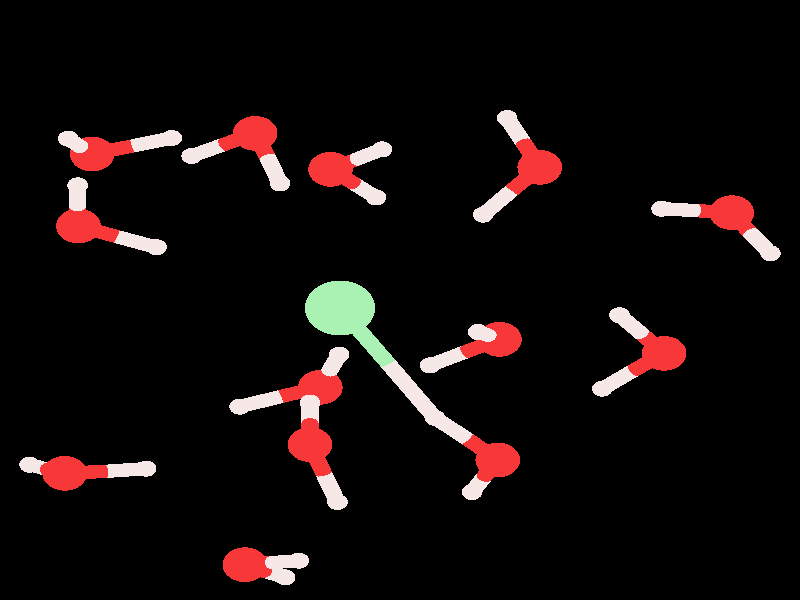 #include "colors.inc"
#include "finish.inc"

global_settings {assumed_gamma 1 max_trace_level 6}
background {color White transmit 1.0}
camera {orthographic angle 0
  right -9.33*x up 9.00*y
  direction 50.00*z
  location <0,0,50.00> look_at <0,0,0>}


light_source {<  2.00,   3.00,  40.00> color White
  area_light <0.70, 0, 0>, <0, 0.70, 0>, 3, 3
  adaptive 1 jitter}
// no fog
#declare simple = finish {phong 0.7}
#declare pale = finish {ambient 0.5 diffuse 0.85 roughness 0.001 specular 0.200 }
#declare intermediate = finish {ambient 0.3 diffuse 0.6 specular 0.1 roughness 0.04}
#declare vmd = finish {ambient 0.0 diffuse 0.65 phong 0.1 phong_size 40.0 specular 0.5 }
#declare jmol = finish {ambient 0.2 diffuse 0.6 specular 1 roughness 0.001 metallic}
#declare ase2 = finish {ambient 0.05 brilliance 3 diffuse 0.6 metallic specular 0.7 roughness 0.04 reflection 0.15}
#declare ase3 = finish {ambient 0.15 brilliance 2 diffuse 0.6 metallic specular 1.0 roughness 0.001 reflection 0.0}
#declare glass = finish {ambient 0.05 diffuse 0.3 specular 1.0 roughness 0.001}
#declare glass2 = finish {ambient 0.01 diffuse 0.3 specular 1.0 reflection 0.25 roughness 0.001}
#declare Rcell = 0.050;
#declare Rbond = 0.100;

#macro atom(LOC, R, COL, TRANS, FIN)
  sphere{LOC, R texture{pigment{color COL transmit TRANS} finish{FIN}}}
#end
#macro constrain(LOC, R, COL, TRANS FIN)
union{torus{R, Rcell rotate 45*z texture{pigment{color COL transmit TRANS} finish{FIN}}}
     torus{R, Rcell rotate -45*z texture{pigment{color COL transmit TRANS} finish{FIN}}}
     translate LOC}
#end

// no cell vertices
atom(< -3.75,   1.11,  -3.83>, 0.26, rgb <0.94, 0.04, 0.04>, 0.0, jmol) // #0
atom(< -3.76,   1.72,  -3.03>, 0.12, rgb <0.91, 0.81, 0.79>, 0.0, jmol) // #1
atom(< -2.84,   0.79,  -3.85>, 0.12, rgb <0.91, 0.81, 0.79>, 0.0, jmol) // #2
atom(< -0.81,   1.96,  -1.01>, 0.26, rgb <0.94, 0.04, 0.04>, 0.0, jmol) // #3
atom(< -0.28,   1.54,  -1.69>, 0.12, rgb <0.91, 0.81, 0.79>, 0.0, jmol) // #4
atom(< -0.21,   2.26,  -0.31>, 0.12, rgb <0.91, 0.81, 0.79>, 0.0, jmol) // #5
atom(<  3.87,   1.31,  -5.45>, 0.26, rgb <0.94, 0.04, 0.04>, 0.0, jmol) // #6
atom(<  3.05,   1.37,  -4.97>, 0.12, rgb <0.91, 0.81, 0.79>, 0.0, jmol) // #7
atom(<  4.32,   0.70,  -4.88>, 0.12, rgb <0.91, 0.81, 0.79>, 0.0, jmol) // #8
atom(<  1.14,  -2.40,  -4.58>, 0.26, rgb <0.94, 0.04, 0.04>, 0.0, jmol) // #9
atom(<  0.84,  -2.88,  -5.41>, 0.12, rgb <0.91, 0.81, 0.79>, 0.0, jmol) // #10
atom(<  0.41,  -1.77,  -4.34>, 0.12, rgb <0.91, 0.81, 0.79>, 0.0, jmol) // #11
atom(<  3.08,  -0.80,  -3.21>, 0.26, rgb <0.94, 0.04, 0.04>, 0.0, jmol) // #12
atom(<  2.36,  -1.33,  -3.58>, 0.12, rgb <0.91, 0.81, 0.79>, 0.0, jmol) // #13
atom(<  2.56,  -0.23,  -2.64>, 0.12, rgb <0.91, 0.81, 0.79>, 0.0, jmol) // #14
atom(< -3.91,  -2.60,  -1.45>, 0.26, rgb <0.94, 0.04, 0.04>, 0.0, jmol) // #15
atom(< -2.96,  -2.53,  -1.70>, 0.12, rgb <0.91, 0.81, 0.79>, 0.0, jmol) // #16
atom(< -4.32,  -2.47,  -2.35>, 0.12, rgb <0.91, 0.81, 0.79>, 0.0, jmol) // #17
atom(< -1.69,   2.50,  -5.84>, 0.26, rgb <0.94, 0.04, 0.04>, 0.0, jmol) // #18
atom(< -2.43,   2.16,  -6.28>, 0.12, rgb <0.91, 0.81, 0.79>, 0.0, jmol) // #19
atom(< -1.40,   1.75,  -5.32>, 0.12, rgb <0.91, 0.81, 0.79>, 0.0, jmol) // #20
atom(< -1.81,  -3.97,  -4.82>, 0.26, rgb <0.94, 0.04, 0.04>, 0.0, jmol) // #21
atom(< -1.18,  -3.91,  -4.11>, 0.12, rgb <0.91, 0.81, 0.79>, 0.0, jmol) // #22
atom(< -1.34,  -4.16,  -5.65>, 0.12, rgb <0.91, 0.81, 0.79>, 0.0, jmol) // #23
atom(< -0.93,  -1.31,  -7.04>, 0.26, rgb <0.94, 0.04, 0.04>, 0.0, jmol) // #24
atom(< -1.87,  -1.60,  -6.87>, 0.12, rgb <0.91, 0.81, 0.79>, 0.0, jmol) // #25
atom(< -0.71,  -0.82,  -6.18>, 0.12, rgb <0.91, 0.81, 0.79>, 0.0, jmol) // #26
atom(<  1.16,  -0.59,  -0.92>, 0.26, rgb <0.94, 0.04, 0.04>, 0.0, jmol) // #27
atom(<  0.35,  -0.98,  -1.32>, 0.12, rgb <0.91, 0.81, 0.79>, 0.0, jmol) // #28
atom(<  0.91,  -0.48,   0.00>, 0.12, rgb <0.91, 0.81, 0.79>, 0.0, jmol) // #29
atom(< -1.05,  -2.17,  -1.75>, 0.26, rgb <0.94, 0.04, 0.04>, 0.0, jmol) // #30
atom(< -1.05,  -1.54,  -2.54>, 0.12, rgb <0.91, 0.81, 0.79>, 0.0, jmol) // #31
atom(< -0.73,  -3.03,  -2.09>, 0.12, rgb <0.91, 0.81, 0.79>, 0.0, jmol) // #32
atom(<  1.63,   1.99,  -3.75>, 0.26, rgb <0.94, 0.04, 0.04>, 0.0, jmol) // #33
atom(<  1.25,   2.73,  -4.21>, 0.12, rgb <0.91, 0.81, 0.79>, 0.0, jmol) // #34
atom(<  0.97,   1.28,  -3.74>, 0.12, rgb <0.91, 0.81, 0.79>, 0.0, jmol) // #35
atom(< -3.59,   2.19,  -1.43>, 0.26, rgb <0.94, 0.04, 0.04>, 0.0, jmol) // #36
atom(< -3.87,   2.42,  -0.50>, 0.12, rgb <0.91, 0.81, 0.79>, 0.0, jmol) // #37
atom(< -2.66,   2.43,  -1.37>, 0.12, rgb <0.91, 0.81, 0.79>, 0.0, jmol) // #38
atom(< -0.70,  -0.12,  -4.03>, 0.41, rgb <0.40, 0.89, 0.45>, 0.0, jmol) // #39
cylinder {< -3.75,   1.11,  -3.83>, < -3.30,   0.95,  -3.84>, Rbond texture{pigment {color rgb <0.94, 0.04, 0.04> transmit 0.0} finish{jmol}}}
cylinder {< -2.84,   0.79,  -3.85>, < -3.30,   0.95,  -3.84>, Rbond texture{pigment {color rgb <0.91, 0.81, 0.79> transmit 0.0} finish{jmol}}}
cylinder {< -3.75,   1.11,  -3.83>, < -3.76,   1.41,  -3.43>, Rbond texture{pigment {color rgb <0.94, 0.04, 0.04> transmit 0.0} finish{jmol}}}
cylinder {< -3.76,   1.72,  -3.03>, < -3.76,   1.41,  -3.43>, Rbond texture{pigment {color rgb <0.91, 0.81, 0.79> transmit 0.0} finish{jmol}}}
cylinder {< -0.81,   1.96,  -1.01>, < -0.51,   2.11,  -0.66>, Rbond texture{pigment {color rgb <0.94, 0.04, 0.04> transmit 0.0} finish{jmol}}}
cylinder {< -0.21,   2.26,  -0.31>, < -0.51,   2.11,  -0.66>, Rbond texture{pigment {color rgb <0.91, 0.81, 0.79> transmit 0.0} finish{jmol}}}
cylinder {< -0.81,   1.96,  -1.01>, < -0.54,   1.75,  -1.35>, Rbond texture{pigment {color rgb <0.94, 0.04, 0.04> transmit 0.0} finish{jmol}}}
cylinder {< -0.28,   1.54,  -1.69>, < -0.54,   1.75,  -1.35>, Rbond texture{pigment {color rgb <0.91, 0.81, 0.79> transmit 0.0} finish{jmol}}}
cylinder {<  3.87,   1.31,  -5.45>, <  3.46,   1.34,  -5.21>, Rbond texture{pigment {color rgb <0.94, 0.04, 0.04> transmit 0.0} finish{jmol}}}
cylinder {<  3.05,   1.37,  -4.97>, <  3.46,   1.34,  -5.21>, Rbond texture{pigment {color rgb <0.91, 0.81, 0.79> transmit 0.0} finish{jmol}}}
cylinder {<  3.87,   1.31,  -5.45>, <  4.09,   1.00,  -5.17>, Rbond texture{pigment {color rgb <0.94, 0.04, 0.04> transmit 0.0} finish{jmol}}}
cylinder {<  4.32,   0.70,  -4.88>, <  4.09,   1.00,  -5.17>, Rbond texture{pigment {color rgb <0.91, 0.81, 0.79> transmit 0.0} finish{jmol}}}
cylinder {<  1.14,  -2.40,  -4.58>, <  0.99,  -2.64,  -4.99>, Rbond texture{pigment {color rgb <0.94, 0.04, 0.04> transmit 0.0} finish{jmol}}}
cylinder {<  0.84,  -2.88,  -5.41>, <  0.99,  -2.64,  -4.99>, Rbond texture{pigment {color rgb <0.91, 0.81, 0.79> transmit 0.0} finish{jmol}}}
cylinder {<  1.14,  -2.40,  -4.58>, <  0.78,  -2.08,  -4.46>, Rbond texture{pigment {color rgb <0.94, 0.04, 0.04> transmit 0.0} finish{jmol}}}
cylinder {<  0.41,  -1.77,  -4.34>, <  0.78,  -2.08,  -4.46>, Rbond texture{pigment {color rgb <0.91, 0.81, 0.79> transmit 0.0} finish{jmol}}}
cylinder {<  0.41,  -1.77,  -4.34>, < -0.14,  -0.95,  -4.18>, Rbond texture{pigment {color rgb <0.91, 0.81, 0.79> transmit 0.0} finish{jmol}}}
cylinder {< -0.70,  -0.12,  -4.03>, < -0.14,  -0.95,  -4.18>, Rbond texture{pigment {color rgb <0.40, 0.89, 0.45> transmit 0.0} finish{jmol}}}
cylinder {<  3.08,  -0.80,  -3.21>, <  2.72,  -1.06,  -3.40>, Rbond texture{pigment {color rgb <0.94, 0.04, 0.04> transmit 0.0} finish{jmol}}}
cylinder {<  2.36,  -1.33,  -3.58>, <  2.72,  -1.06,  -3.40>, Rbond texture{pigment {color rgb <0.91, 0.81, 0.79> transmit 0.0} finish{jmol}}}
cylinder {<  3.08,  -0.80,  -3.21>, <  2.82,  -0.51,  -2.92>, Rbond texture{pigment {color rgb <0.94, 0.04, 0.04> transmit 0.0} finish{jmol}}}
cylinder {<  2.56,  -0.23,  -2.64>, <  2.82,  -0.51,  -2.92>, Rbond texture{pigment {color rgb <0.91, 0.81, 0.79> transmit 0.0} finish{jmol}}}
cylinder {< -3.91,  -2.60,  -1.45>, < -3.43,  -2.57,  -1.57>, Rbond texture{pigment {color rgb <0.94, 0.04, 0.04> transmit 0.0} finish{jmol}}}
cylinder {< -2.96,  -2.53,  -1.70>, < -3.43,  -2.57,  -1.57>, Rbond texture{pigment {color rgb <0.91, 0.81, 0.79> transmit 0.0} finish{jmol}}}
cylinder {< -3.91,  -2.60,  -1.45>, < -4.11,  -2.54,  -1.90>, Rbond texture{pigment {color rgb <0.94, 0.04, 0.04> transmit 0.0} finish{jmol}}}
cylinder {< -4.32,  -2.47,  -2.35>, < -4.11,  -2.54,  -1.90>, Rbond texture{pigment {color rgb <0.91, 0.81, 0.79> transmit 0.0} finish{jmol}}}
cylinder {< -1.69,   2.50,  -5.84>, < -1.54,   2.13,  -5.58>, Rbond texture{pigment {color rgb <0.94, 0.04, 0.04> transmit 0.0} finish{jmol}}}
cylinder {< -1.40,   1.75,  -5.32>, < -1.54,   2.13,  -5.58>, Rbond texture{pigment {color rgb <0.91, 0.81, 0.79> transmit 0.0} finish{jmol}}}
cylinder {< -1.69,   2.50,  -5.84>, < -2.06,   2.33,  -6.06>, Rbond texture{pigment {color rgb <0.94, 0.04, 0.04> transmit 0.0} finish{jmol}}}
cylinder {< -2.43,   2.16,  -6.28>, < -2.06,   2.33,  -6.06>, Rbond texture{pigment {color rgb <0.91, 0.81, 0.79> transmit 0.0} finish{jmol}}}
cylinder {< -1.81,  -3.97,  -4.82>, < -1.58,  -4.07,  -5.24>, Rbond texture{pigment {color rgb <0.94, 0.04, 0.04> transmit 0.0} finish{jmol}}}
cylinder {< -1.34,  -4.16,  -5.65>, < -1.58,  -4.07,  -5.24>, Rbond texture{pigment {color rgb <0.91, 0.81, 0.79> transmit 0.0} finish{jmol}}}
cylinder {< -1.81,  -3.97,  -4.82>, < -1.50,  -3.94,  -4.46>, Rbond texture{pigment {color rgb <0.94, 0.04, 0.04> transmit 0.0} finish{jmol}}}
cylinder {< -1.18,  -3.91,  -4.11>, < -1.50,  -3.94,  -4.46>, Rbond texture{pigment {color rgb <0.91, 0.81, 0.79> transmit 0.0} finish{jmol}}}
cylinder {< -0.93,  -1.31,  -7.04>, < -1.40,  -1.45,  -6.95>, Rbond texture{pigment {color rgb <0.94, 0.04, 0.04> transmit 0.0} finish{jmol}}}
cylinder {< -1.87,  -1.60,  -6.87>, < -1.40,  -1.45,  -6.95>, Rbond texture{pigment {color rgb <0.91, 0.81, 0.79> transmit 0.0} finish{jmol}}}
cylinder {< -0.93,  -1.31,  -7.04>, < -0.82,  -1.06,  -6.61>, Rbond texture{pigment {color rgb <0.94, 0.04, 0.04> transmit 0.0} finish{jmol}}}
cylinder {< -0.71,  -0.82,  -6.18>, < -0.82,  -1.06,  -6.61>, Rbond texture{pigment {color rgb <0.91, 0.81, 0.79> transmit 0.0} finish{jmol}}}
cylinder {<  1.16,  -0.59,  -0.92>, <  0.76,  -0.78,  -1.12>, Rbond texture{pigment {color rgb <0.94, 0.04, 0.04> transmit 0.0} finish{jmol}}}
cylinder {<  0.35,  -0.98,  -1.32>, <  0.76,  -0.78,  -1.12>, Rbond texture{pigment {color rgb <0.91, 0.81, 0.79> transmit 0.0} finish{jmol}}}
cylinder {<  1.16,  -0.59,  -0.92>, <  1.03,  -0.53,  -0.46>, Rbond texture{pigment {color rgb <0.94, 0.04, 0.04> transmit 0.0} finish{jmol}}}
cylinder {<  0.91,  -0.48,   0.00>, <  1.03,  -0.53,  -0.46>, Rbond texture{pigment {color rgb <0.91, 0.81, 0.79> transmit 0.0} finish{jmol}}}
cylinder {< -1.05,  -2.17,  -1.75>, < -1.05,  -1.85,  -2.15>, Rbond texture{pigment {color rgb <0.94, 0.04, 0.04> transmit 0.0} finish{jmol}}}
cylinder {< -1.05,  -1.54,  -2.54>, < -1.05,  -1.85,  -2.15>, Rbond texture{pigment {color rgb <0.91, 0.81, 0.79> transmit 0.0} finish{jmol}}}
cylinder {< -1.05,  -2.17,  -1.75>, < -0.89,  -2.60,  -1.92>, Rbond texture{pigment {color rgb <0.94, 0.04, 0.04> transmit 0.0} finish{jmol}}}
cylinder {< -0.73,  -3.03,  -2.09>, < -0.89,  -2.60,  -1.92>, Rbond texture{pigment {color rgb <0.91, 0.81, 0.79> transmit 0.0} finish{jmol}}}
cylinder {<  1.63,   1.99,  -3.75>, <  1.30,   1.64,  -3.74>, Rbond texture{pigment {color rgb <0.94, 0.04, 0.04> transmit 0.0} finish{jmol}}}
cylinder {<  0.97,   1.28,  -3.74>, <  1.30,   1.64,  -3.74>, Rbond texture{pigment {color rgb <0.91, 0.81, 0.79> transmit 0.0} finish{jmol}}}
cylinder {<  1.63,   1.99,  -3.75>, <  1.44,   2.36,  -3.98>, Rbond texture{pigment {color rgb <0.94, 0.04, 0.04> transmit 0.0} finish{jmol}}}
cylinder {<  1.25,   2.73,  -4.21>, <  1.44,   2.36,  -3.98>, Rbond texture{pigment {color rgb <0.91, 0.81, 0.79> transmit 0.0} finish{jmol}}}
cylinder {< -3.59,   2.19,  -1.43>, < -3.73,   2.30,  -0.97>, Rbond texture{pigment {color rgb <0.94, 0.04, 0.04> transmit 0.0} finish{jmol}}}
cylinder {< -3.87,   2.42,  -0.50>, < -3.73,   2.30,  -0.97>, Rbond texture{pigment {color rgb <0.91, 0.81, 0.79> transmit 0.0} finish{jmol}}}
cylinder {< -3.59,   2.19,  -1.43>, < -3.12,   2.31,  -1.40>, Rbond texture{pigment {color rgb <0.94, 0.04, 0.04> transmit 0.0} finish{jmol}}}
cylinder {< -2.66,   2.43,  -1.37>, < -3.12,   2.31,  -1.40>, Rbond texture{pigment {color rgb <0.91, 0.81, 0.79> transmit 0.0} finish{jmol}}}
// no constraints
